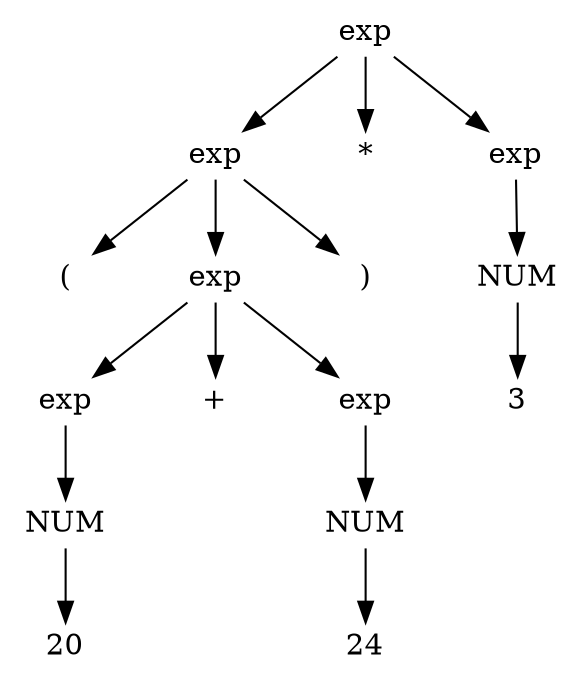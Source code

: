 digraph g {
    node[shape="plaintext", height=.1];
    node0[label = "exp"];

    node1[label = "exp"];
    node2[label = "*"];
    node3[label = "exp"];

    node4[label = "("];
    node5[label = "exp"];
    node6[label = ")"];
    node7[label = "NUM", color="red"];

    node8[label = "exp"];
    node9[label = "+"];
    node10[label = "exp"];

    node11[label = "NUM"];
    node12[label = "NUM"];



    "node0" -> "node1";
    "node0" -> "node2";
    "node0" -> "node3";

    "node1" -> "node4";
    "node1" -> "node5";
    "node1" -> "node6";

    "node3" -> "node7";

    "node5" -> "node8";
    "node5" -> "node9";
    "node5" -> "node10";

    "node7" -> "3";

    "node8" -> "node11";
    "node10" -> "node12";

    "node11" -> "20";
    "node12" -> "24";
}